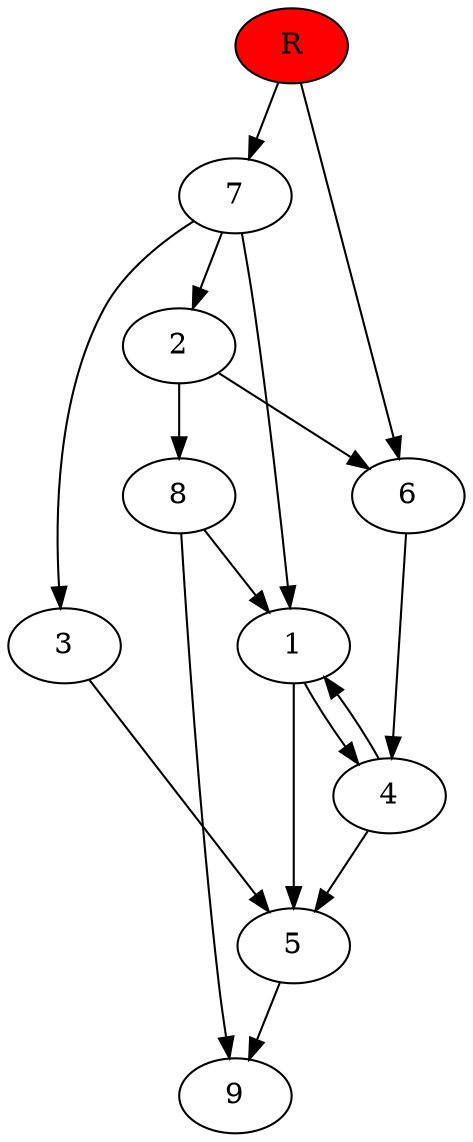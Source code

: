 digraph prb11570 {
	1
	2
	3
	4
	5
	6
	7
	8
	R [fillcolor="#ff0000" style=filled]
	1 -> 4
	1 -> 5
	2 -> 6
	2 -> 8
	3 -> 5
	4 -> 1
	4 -> 5
	5 -> 9
	6 -> 4
	7 -> 1
	7 -> 2
	7 -> 3
	8 -> 1
	8 -> 9
	R -> 6
	R -> 7
}
